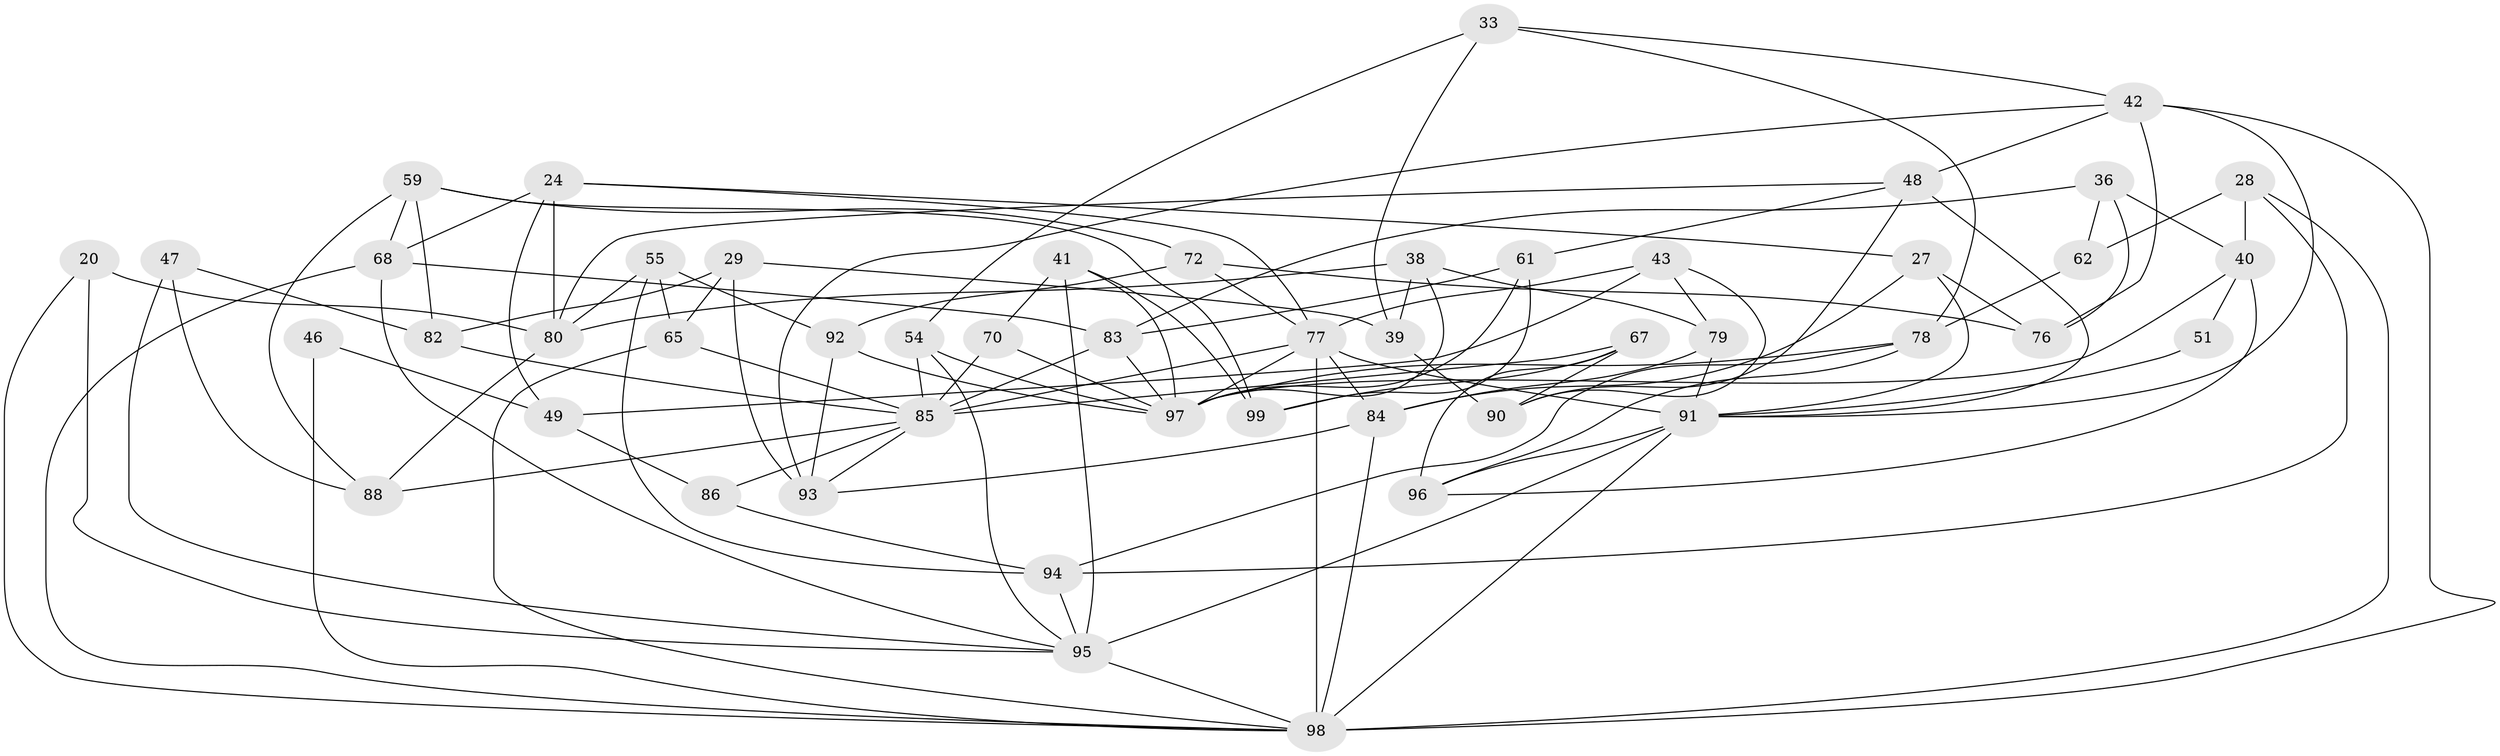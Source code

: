 // original degree distribution, {4: 1.0}
// Generated by graph-tools (version 1.1) at 2025/59/03/09/25 04:59:18]
// undirected, 49 vertices, 116 edges
graph export_dot {
graph [start="1"]
  node [color=gray90,style=filled];
  20;
  24 [super="+10"];
  27;
  28 [super="+1"];
  29;
  33;
  36;
  38;
  39;
  40 [super="+34"];
  41 [super="+13"];
  42 [super="+17"];
  43;
  46 [super="+30"];
  47;
  48 [super="+9"];
  49 [super="+37"];
  51;
  54;
  55;
  59 [super="+4"];
  61;
  62;
  65;
  67;
  68 [super="+60"];
  70;
  72;
  76;
  77 [super="+73+71+66"];
  78 [super="+16"];
  79;
  80 [super="+12+52"];
  82;
  83 [super="+35"];
  84 [super="+81"];
  85 [super="+53"];
  86;
  88 [super="+11"];
  90;
  91 [super="+3+5+89"];
  92;
  93 [super="+74"];
  94 [super="+87"];
  95 [super="+63+64"];
  96;
  97 [super="+57+69+75"];
  98 [super="+18+56+50+26+45"];
  99;
  20 -- 80 [weight=2];
  20 -- 95;
  20 -- 98;
  24 -- 80 [weight=2];
  24 -- 27;
  24 -- 49;
  24 -- 68;
  24 -- 77;
  27 -- 84;
  27 -- 76;
  27 -- 91;
  28 -- 94 [weight=2];
  28 -- 40;
  28 -- 62;
  28 -- 98 [weight=2];
  29 -- 65;
  29 -- 39;
  29 -- 82;
  29 -- 93;
  33 -- 78;
  33 -- 39;
  33 -- 42;
  33 -- 54;
  36 -- 40;
  36 -- 76;
  36 -- 62;
  36 -- 83;
  38 -- 80;
  38 -- 79;
  38 -- 39;
  38 -- 97;
  39 -- 90;
  40 -- 96;
  40 -- 51 [weight=2];
  40 -- 97;
  41 -- 99;
  41 -- 70 [weight=2];
  41 -- 97 [weight=2];
  41 -- 95;
  42 -- 48;
  42 -- 98 [weight=2];
  42 -- 91;
  42 -- 76;
  42 -- 93 [weight=2];
  43 -- 49;
  43 -- 79;
  43 -- 90;
  43 -- 77;
  46 -- 49 [weight=2];
  46 -- 98 [weight=4];
  47 -- 88 [weight=2];
  47 -- 95;
  47 -- 82;
  48 -- 61;
  48 -- 91 [weight=2];
  48 -- 90;
  48 -- 80;
  49 -- 86 [weight=2];
  51 -- 91 [weight=2];
  54 -- 97;
  54 -- 85;
  54 -- 95;
  55 -- 65;
  55 -- 92;
  55 -- 94;
  55 -- 80;
  59 -- 99;
  59 -- 82;
  59 -- 88 [weight=2];
  59 -- 72;
  59 -- 68;
  61 -- 97;
  61 -- 99;
  61 -- 83;
  62 -- 78 [weight=2];
  65 -- 85;
  65 -- 98;
  67 -- 90;
  67 -- 96;
  67 -- 99;
  67 -- 85;
  68 -- 83 [weight=2];
  68 -- 95;
  68 -- 98;
  70 -- 85;
  70 -- 97;
  72 -- 77;
  72 -- 92;
  72 -- 76;
  77 -- 98 [weight=3];
  77 -- 91 [weight=2];
  77 -- 84;
  77 -- 85 [weight=2];
  77 -- 97 [weight=3];
  78 -- 96;
  78 -- 94;
  78 -- 97;
  79 -- 91;
  79 -- 84;
  80 -- 88;
  82 -- 85;
  83 -- 85 [weight=2];
  83 -- 97 [weight=2];
  84 -- 98 [weight=2];
  84 -- 93;
  85 -- 86;
  85 -- 88;
  85 -- 93;
  86 -- 94;
  91 -- 95 [weight=3];
  91 -- 96;
  91 -- 98;
  92 -- 93;
  92 -- 97;
  94 -- 95;
  95 -- 98;
}
